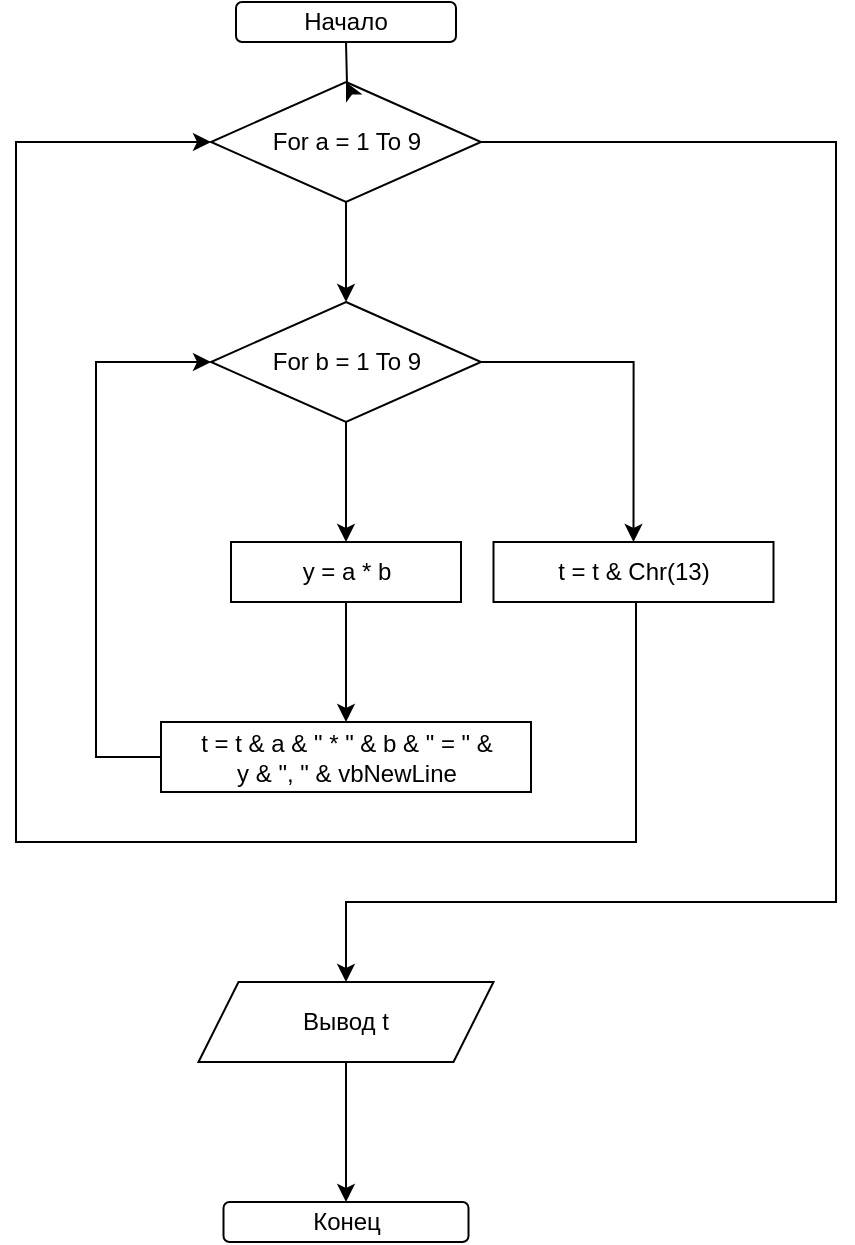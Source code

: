 <mxfile version="15.7.4" type="device"><diagram id="kNEhEhqjBakhpSvInyKS" name="Page-1"><mxGraphModel dx="701" dy="686" grid="1" gridSize="10" guides="1" tooltips="1" connect="1" arrows="1" fold="1" page="1" pageScale="1" pageWidth="827" pageHeight="1169" math="0" shadow="0"><root><mxCell id="0"/><mxCell id="1" parent="0"/><mxCell id="OHbOr8tK8G7tmDb29xPW-1" value="Начало" style="rounded=1;whiteSpace=wrap;html=1;" parent="1" vertex="1"><mxGeometry x="320" y="180" width="110" height="20" as="geometry"/></mxCell><mxCell id="OHbOr8tK8G7tmDb29xPW-7" value="" style="edgeStyle=orthogonalEdgeStyle;rounded=0;orthogonalLoop=1;jettySize=auto;html=1;" parent="1" source="OHbOr8tK8G7tmDb29xPW-2" target="OHbOr8tK8G7tmDb29xPW-6" edge="1"><mxGeometry relative="1" as="geometry"/></mxCell><mxCell id="OHbOr8tK8G7tmDb29xPW-16" style="edgeStyle=orthogonalEdgeStyle;rounded=0;orthogonalLoop=1;jettySize=auto;html=1;entryX=0.5;entryY=0;entryDx=0;entryDy=0;" parent="1" source="OHbOr8tK8G7tmDb29xPW-2" target="OHbOr8tK8G7tmDb29xPW-17" edge="1"><mxGeometry relative="1" as="geometry"><mxPoint x="340" y="640" as="targetPoint"/><Array as="points"><mxPoint x="620" y="250"/><mxPoint x="620" y="630"/><mxPoint x="375" y="630"/></Array></mxGeometry></mxCell><mxCell id="OHbOr8tK8G7tmDb29xPW-2" value="For a = 1 To 9" style="rhombus;whiteSpace=wrap;html=1;rounded=0;" parent="1" vertex="1"><mxGeometry x="307.5" y="220" width="135" height="60" as="geometry"/></mxCell><mxCell id="OHbOr8tK8G7tmDb29xPW-9" value="" style="edgeStyle=orthogonalEdgeStyle;rounded=0;orthogonalLoop=1;jettySize=auto;html=1;" parent="1" source="OHbOr8tK8G7tmDb29xPW-6" target="OHbOr8tK8G7tmDb29xPW-8" edge="1"><mxGeometry relative="1" as="geometry"/></mxCell><mxCell id="OHbOr8tK8G7tmDb29xPW-13" style="edgeStyle=orthogonalEdgeStyle;rounded=0;orthogonalLoop=1;jettySize=auto;html=1;entryX=0;entryY=0.5;entryDx=0;entryDy=0;exitX=0.5;exitY=1;exitDx=0;exitDy=0;" parent="1" source="OHbOr8tK8G7tmDb29xPW-14" target="OHbOr8tK8G7tmDb29xPW-2" edge="1"><mxGeometry relative="1" as="geometry"><mxPoint x="220" y="250" as="targetPoint"/><mxPoint x="530" y="490" as="sourcePoint"/><Array as="points"><mxPoint x="520" y="600"/><mxPoint x="210" y="600"/><mxPoint x="210" y="250"/></Array></mxGeometry></mxCell><mxCell id="OHbOr8tK8G7tmDb29xPW-15" style="edgeStyle=orthogonalEdgeStyle;rounded=0;orthogonalLoop=1;jettySize=auto;html=1;entryX=0.5;entryY=0;entryDx=0;entryDy=0;" parent="1" source="OHbOr8tK8G7tmDb29xPW-6" target="OHbOr8tK8G7tmDb29xPW-14" edge="1"><mxGeometry relative="1" as="geometry"/></mxCell><mxCell id="OHbOr8tK8G7tmDb29xPW-6" value="For b = 1 To 9" style="rhombus;whiteSpace=wrap;html=1;rounded=0;" parent="1" vertex="1"><mxGeometry x="307.5" y="330" width="135" height="60" as="geometry"/></mxCell><mxCell id="OHbOr8tK8G7tmDb29xPW-11" value="" style="edgeStyle=orthogonalEdgeStyle;rounded=0;orthogonalLoop=1;jettySize=auto;html=1;" parent="1" source="OHbOr8tK8G7tmDb29xPW-8" target="OHbOr8tK8G7tmDb29xPW-10" edge="1"><mxGeometry relative="1" as="geometry"/></mxCell><mxCell id="OHbOr8tK8G7tmDb29xPW-8" value="y = a * b" style="whiteSpace=wrap;html=1;rounded=0;" parent="1" vertex="1"><mxGeometry x="317.5" y="450" width="115" height="30" as="geometry"/></mxCell><mxCell id="OHbOr8tK8G7tmDb29xPW-12" style="edgeStyle=orthogonalEdgeStyle;rounded=0;orthogonalLoop=1;jettySize=auto;html=1;" parent="1" source="OHbOr8tK8G7tmDb29xPW-10" target="OHbOr8tK8G7tmDb29xPW-6" edge="1"><mxGeometry relative="1" as="geometry"><mxPoint x="230" y="320" as="targetPoint"/><Array as="points"><mxPoint x="250" y="558"/><mxPoint x="250" y="360"/></Array></mxGeometry></mxCell><mxCell id="OHbOr8tK8G7tmDb29xPW-10" value="t = t &amp;amp; a &amp;amp; &quot; * &quot; &amp;amp; b &amp;amp; &quot; = &quot; &amp;amp; &lt;br&gt;y &amp;amp; &quot;, &quot; &amp;amp; vbNewLine" style="whiteSpace=wrap;html=1;rounded=0;" parent="1" vertex="1"><mxGeometry x="282.5" y="540" width="185" height="35" as="geometry"/></mxCell><mxCell id="OHbOr8tK8G7tmDb29xPW-14" value="t = t &amp; Chr(13)" style="rounded=0;whiteSpace=wrap;html=1;" parent="1" vertex="1"><mxGeometry x="448.75" y="450" width="140" height="30" as="geometry"/></mxCell><mxCell id="OHbOr8tK8G7tmDb29xPW-19" value="" style="edgeStyle=orthogonalEdgeStyle;rounded=0;orthogonalLoop=1;jettySize=auto;html=1;" parent="1" source="OHbOr8tK8G7tmDb29xPW-17" target="OHbOr8tK8G7tmDb29xPW-18" edge="1"><mxGeometry relative="1" as="geometry"/></mxCell><mxCell id="OHbOr8tK8G7tmDb29xPW-17" value="Вывод t" style="shape=parallelogram;perimeter=parallelogramPerimeter;whiteSpace=wrap;html=1;fixedSize=1;" parent="1" vertex="1"><mxGeometry x="301.25" y="670" width="147.5" height="40" as="geometry"/></mxCell><mxCell id="OHbOr8tK8G7tmDb29xPW-18" value="Конец" style="rounded=1;whiteSpace=wrap;html=1;" parent="1" vertex="1"><mxGeometry x="313.75" y="780" width="122.5" height="20" as="geometry"/></mxCell><mxCell id="wvYkK1NmnmkFPN-o9D-m-4" value="" style="edgeStyle=orthogonalEdgeStyle;rounded=0;orthogonalLoop=1;jettySize=auto;html=1;" parent="1" edge="1"><mxGeometry relative="1" as="geometry"><mxPoint x="240" y="525" as="sourcePoint"/></mxGeometry></mxCell><mxCell id="wvYkK1NmnmkFPN-o9D-m-5" style="edgeStyle=orthogonalEdgeStyle;rounded=0;orthogonalLoop=1;jettySize=auto;html=1;entryX=0.5;entryY=0;entryDx=0;entryDy=0;" parent="1" edge="1"><mxGeometry relative="1" as="geometry"><Array as="points"><mxPoint x="380" y="500"/><mxPoint x="380" y="1000"/><mxPoint x="240" y="1000"/></Array><mxPoint x="315" y="500" as="sourcePoint"/></mxGeometry></mxCell><mxCell id="wvYkK1NmnmkFPN-o9D-m-7" value="" style="edgeStyle=orthogonalEdgeStyle;rounded=0;orthogonalLoop=1;jettySize=auto;html=1;" parent="1" edge="1"><mxGeometry relative="1" as="geometry"><mxPoint x="240" y="660" as="sourcePoint"/></mxGeometry></mxCell><mxCell id="wvYkK1NmnmkFPN-o9D-m-8" style="edgeStyle=orthogonalEdgeStyle;rounded=0;orthogonalLoop=1;jettySize=auto;html=1;entryX=0;entryY=0.5;entryDx=0;entryDy=0;" parent="1" edge="1"><mxGeometry relative="1" as="geometry"><mxPoint x="165" y="500" as="targetPoint"/><Array as="points"><mxPoint x="340" y="630"/><mxPoint x="340" y="970"/><mxPoint x="100" y="970"/><mxPoint x="100" y="500"/></Array></mxGeometry></mxCell><mxCell id="wvYkK1NmnmkFPN-o9D-m-10" value="" style="edgeStyle=orthogonalEdgeStyle;rounded=0;orthogonalLoop=1;jettySize=auto;html=1;" parent="1" edge="1"><mxGeometry relative="1" as="geometry"><mxPoint x="240" y="740" as="sourcePoint"/></mxGeometry></mxCell><mxCell id="wvYkK1NmnmkFPN-o9D-m-12" value="" style="edgeStyle=orthogonalEdgeStyle;rounded=0;orthogonalLoop=1;jettySize=auto;html=1;" parent="1" edge="1"><mxGeometry relative="1" as="geometry"><mxPoint x="240" y="855" as="sourcePoint"/></mxGeometry></mxCell><mxCell id="wvYkK1NmnmkFPN-o9D-m-13" style="edgeStyle=orthogonalEdgeStyle;rounded=0;orthogonalLoop=1;jettySize=auto;html=1;entryX=0;entryY=0.5;entryDx=0;entryDy=0;" parent="1" edge="1"><mxGeometry relative="1" as="geometry"><mxPoint x="165" y="630" as="targetPoint"/><Array as="points"><mxPoint x="120" y="828"/><mxPoint x="120" y="630"/></Array></mxGeometry></mxCell><mxCell id="wvYkK1NmnmkFPN-o9D-m-15" style="edgeStyle=orthogonalEdgeStyle;rounded=0;orthogonalLoop=1;jettySize=auto;html=1;entryX=0;entryY=0.5;entryDx=0;entryDy=0;" parent="1" edge="1"><mxGeometry relative="1" as="geometry"><mxPoint x="165" y="630" as="targetPoint"/><Array as="points"><mxPoint x="120" y="934"/><mxPoint x="120" y="630"/></Array></mxGeometry></mxCell><mxCell id="wvYkK1NmnmkFPN-o9D-m-17" value="" style="edgeStyle=orthogonalEdgeStyle;rounded=0;orthogonalLoop=1;jettySize=auto;html=1;" parent="1" edge="1"><mxGeometry relative="1" as="geometry"><mxPoint x="240" y="1100" as="sourcePoint"/></mxGeometry></mxCell><mxCell id="wvYkK1NmnmkFPN-o9D-m-22" style="edgeStyle=orthogonalEdgeStyle;rounded=0;orthogonalLoop=1;jettySize=auto;html=1;entryX=0.5;entryY=0;entryDx=0;entryDy=0;" parent="1" edge="1"><mxGeometry relative="1" as="geometry"><mxPoint x="240" y="410" as="sourcePoint"/></mxGeometry></mxCell><mxCell id="94QqSbJwh8gCGkvO0HuY-3" style="edgeStyle=orthogonalEdgeStyle;rounded=0;orthogonalLoop=1;jettySize=auto;html=1;" parent="1" target="OHbOr8tK8G7tmDb29xPW-2" edge="1"><mxGeometry relative="1" as="geometry"><mxPoint x="375" y="200" as="sourcePoint"/></mxGeometry></mxCell></root></mxGraphModel></diagram></mxfile>